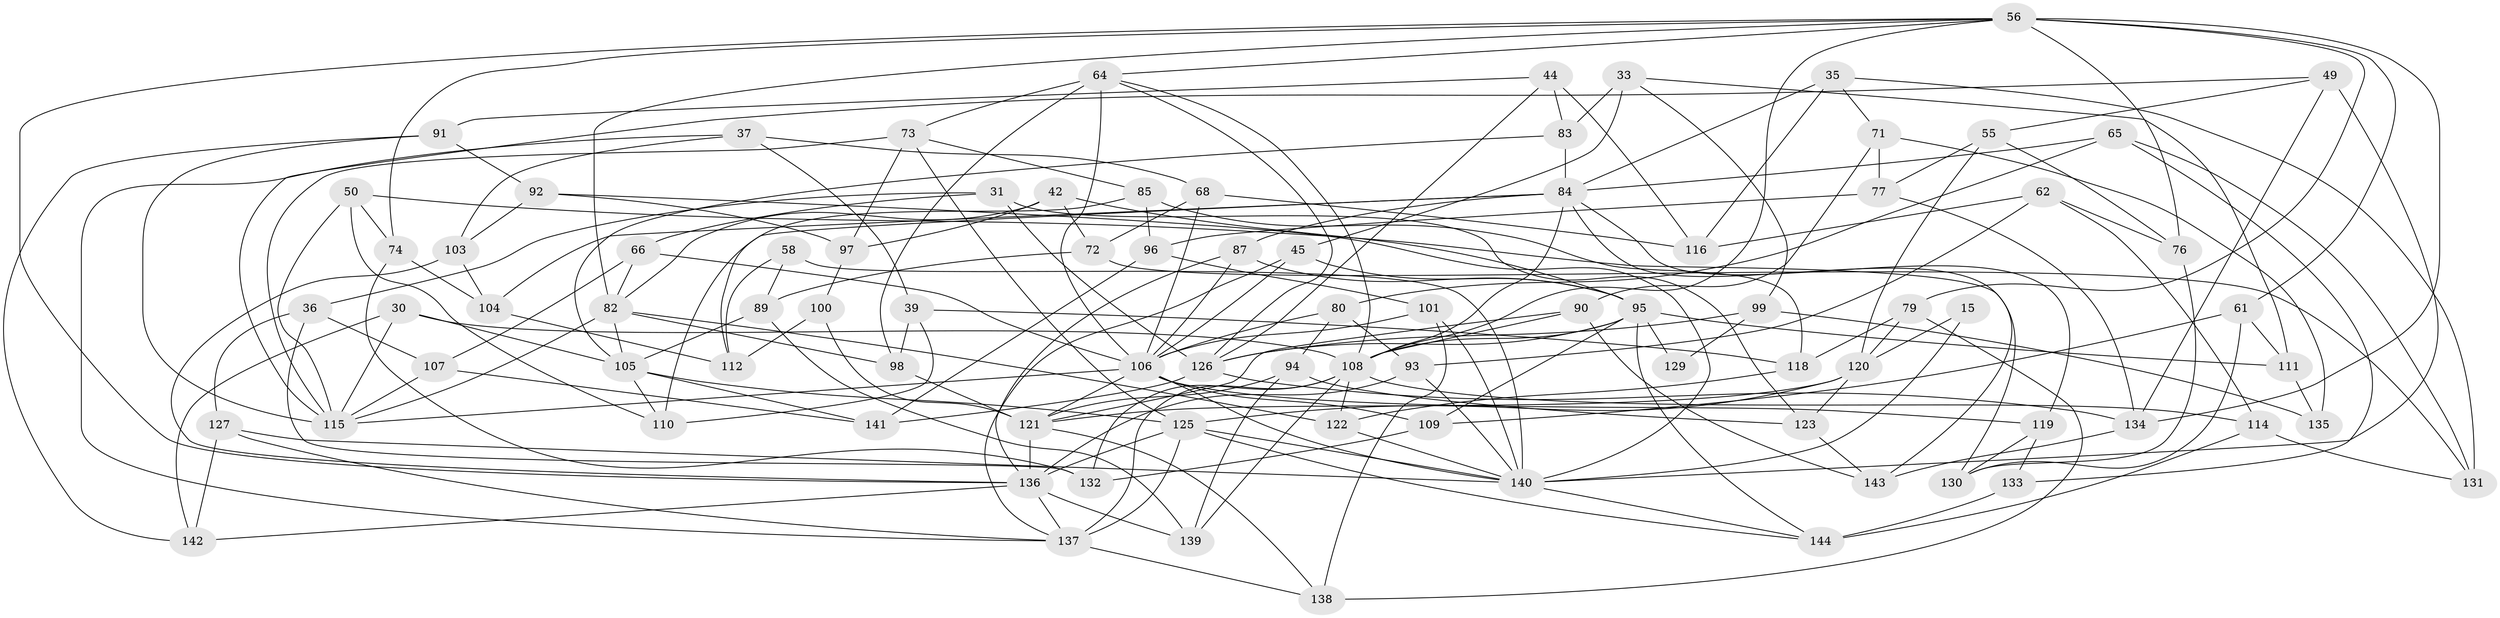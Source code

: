 // original degree distribution, {4: 1.0}
// Generated by graph-tools (version 1.1) at 2025/04/03/04/25 22:04:16]
// undirected, 86 vertices, 204 edges
graph export_dot {
graph [start="1"]
  node [color=gray90,style=filled];
  15;
  30;
  31;
  33;
  35;
  36;
  37;
  39;
  42;
  44;
  45;
  49;
  50;
  55;
  56 [super="+13+51+27"];
  58;
  61;
  62;
  64 [super="+4+25"];
  65;
  66;
  68;
  71;
  72;
  73 [super="+67+23"];
  74;
  76;
  77;
  79;
  80;
  82 [super="+9"];
  83;
  84 [super="+16+47"];
  85;
  87;
  89;
  90;
  91;
  92;
  93;
  94;
  95 [super="+32+43"];
  96 [super="+38"];
  97 [super="+59"];
  98;
  99 [super="+75"];
  100;
  101 [super="+41"];
  103;
  104;
  105 [super="+7+46"];
  106 [super="+81"];
  107;
  108 [super="+17+52+88"];
  109;
  110;
  111;
  112;
  114;
  115 [super="+18+63"];
  116;
  118;
  119;
  120 [super="+24+102"];
  121 [super="+19+57+21"];
  122;
  123;
  125 [super="+26+78+124"];
  126 [super="+86"];
  127;
  129;
  130;
  131;
  132;
  133;
  134 [super="+117"];
  135;
  136 [super="+70"];
  137 [super="+128"];
  138;
  139;
  140 [super="+14+53+69"];
  141 [super="+113"];
  142;
  143;
  144 [super="+22"];
  15 -- 120 [weight=2];
  15 -- 140 [weight=2];
  30 -- 142;
  30 -- 105;
  30 -- 115;
  30 -- 108;
  31 -- 66;
  31 -- 36;
  31 -- 123;
  31 -- 126;
  33 -- 45;
  33 -- 83;
  33 -- 111;
  33 -- 99;
  35 -- 116;
  35 -- 131;
  35 -- 71;
  35 -- 84;
  36 -- 127;
  36 -- 107;
  36 -- 132;
  37 -- 68;
  37 -- 103;
  37 -- 39;
  37 -- 137;
  39 -- 98;
  39 -- 118;
  39 -- 110;
  42 -- 72;
  42 -- 95;
  42 -- 97;
  42 -- 82;
  44 -- 116;
  44 -- 126;
  44 -- 83;
  44 -- 91;
  45 -- 137;
  45 -- 95;
  45 -- 106;
  49 -- 134;
  49 -- 55;
  49 -- 115;
  49 -- 140;
  50 -- 130;
  50 -- 110;
  50 -- 74;
  50 -- 115;
  55 -- 77;
  55 -- 76;
  55 -- 120;
  56 -- 134 [weight=2];
  56 -- 79;
  56 -- 74;
  56 -- 82;
  56 -- 61;
  56 -- 108;
  56 -- 64;
  56 -- 76;
  56 -- 136;
  58 -- 89;
  58 -- 112;
  58 -- 140 [weight=2];
  61 -- 109;
  61 -- 130;
  61 -- 111;
  62 -- 76;
  62 -- 116;
  62 -- 93;
  62 -- 114;
  64 -- 73 [weight=2];
  64 -- 98;
  64 -- 106 [weight=2];
  64 -- 108;
  64 -- 126;
  65 -- 131;
  65 -- 133;
  65 -- 84;
  65 -- 80;
  66 -- 107;
  66 -- 82;
  66 -- 106;
  68 -- 116;
  68 -- 72;
  68 -- 106;
  71 -- 90;
  71 -- 77;
  71 -- 135;
  72 -- 89;
  72 -- 131;
  73 -- 115;
  73 -- 97 [weight=2];
  73 -- 85;
  73 -- 125 [weight=2];
  74 -- 104;
  74 -- 132;
  76 -- 130;
  77 -- 96;
  77 -- 134;
  79 -- 138;
  79 -- 118;
  79 -- 120;
  80 -- 94;
  80 -- 106;
  80 -- 93;
  82 -- 122;
  82 -- 98;
  82 -- 115;
  82 -- 105 [weight=2];
  83 -- 105;
  83 -- 84;
  84 -- 104;
  84 -- 119;
  84 -- 110;
  84 -- 143;
  84 -- 108 [weight=2];
  84 -- 87;
  85 -- 112;
  85 -- 118;
  85 -- 96;
  87 -- 95;
  87 -- 106;
  87 -- 136;
  89 -- 139;
  89 -- 105;
  90 -- 143;
  90 -- 108;
  90 -- 121;
  91 -- 92;
  91 -- 142;
  91 -- 115;
  92 -- 140;
  92 -- 103;
  92 -- 97;
  93 -- 140;
  93 -- 136;
  94 -- 123;
  94 -- 139;
  94 -- 121;
  95 -- 129 [weight=2];
  95 -- 111;
  95 -- 144;
  95 -- 109;
  95 -- 108;
  95 -- 126;
  96 -- 101 [weight=2];
  96 -- 141 [weight=2];
  97 -- 100 [weight=2];
  98 -- 121;
  99 -- 129 [weight=2];
  99 -- 135 [weight=2];
  99 -- 126;
  100 -- 112;
  100 -- 121;
  101 -- 138;
  101 -- 140 [weight=2];
  101 -- 106;
  103 -- 104;
  103 -- 136;
  104 -- 112;
  105 -- 141;
  105 -- 110;
  105 -- 125;
  106 -- 119;
  106 -- 109;
  106 -- 121 [weight=2];
  106 -- 140;
  106 -- 115;
  107 -- 141;
  107 -- 115;
  108 -- 132;
  108 -- 114;
  108 -- 137 [weight=3];
  108 -- 139;
  108 -- 122;
  109 -- 132;
  111 -- 135;
  114 -- 131;
  114 -- 144;
  118 -- 122;
  119 -- 133;
  119 -- 130;
  120 -- 121;
  120 -- 125 [weight=2];
  120 -- 123;
  121 -- 138;
  121 -- 136 [weight=2];
  122 -- 140;
  123 -- 143;
  125 -- 136 [weight=2];
  125 -- 144;
  125 -- 140;
  125 -- 137;
  126 -- 141 [weight=2];
  126 -- 134;
  127 -- 142;
  127 -- 140;
  127 -- 137;
  133 -- 144 [weight=2];
  134 -- 143;
  136 -- 139;
  136 -- 137 [weight=2];
  136 -- 142;
  137 -- 138;
  140 -- 144;
}

